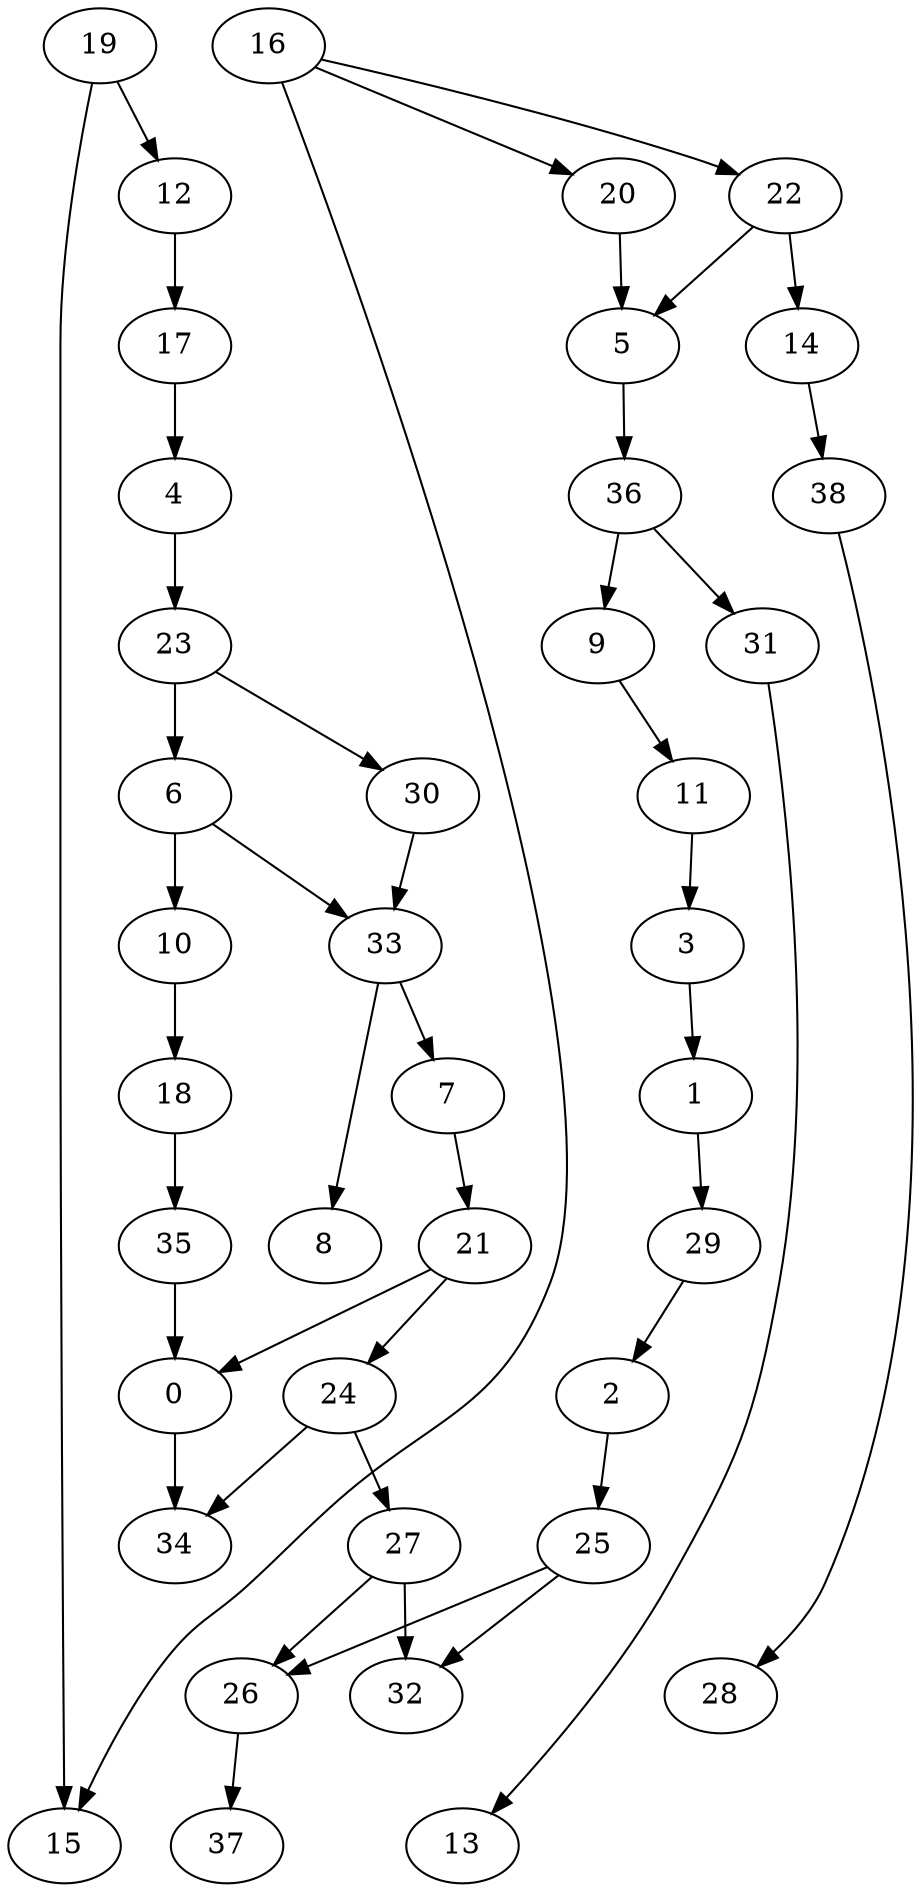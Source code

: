 digraph g {
0;
1;
2;
3;
4;
5;
6;
7;
8;
9;
10;
11;
12;
13;
14;
15;
16;
17;
18;
19;
20;
21;
22;
23;
24;
25;
26;
27;
28;
29;
30;
31;
32;
33;
34;
35;
36;
37;
38;
0 -> 34 [weight=0];
1 -> 29 [weight=0];
2 -> 25 [weight=0];
3 -> 1 [weight=0];
4 -> 23 [weight=0];
5 -> 36 [weight=0];
6 -> 33 [weight=0];
6 -> 10 [weight=0];
7 -> 21 [weight=0];
9 -> 11 [weight=0];
10 -> 18 [weight=0];
11 -> 3 [weight=0];
12 -> 17 [weight=0];
14 -> 38 [weight=0];
16 -> 22 [weight=0];
16 -> 15 [weight=0];
16 -> 20 [weight=0];
17 -> 4 [weight=0];
18 -> 35 [weight=0];
19 -> 12 [weight=0];
19 -> 15 [weight=0];
20 -> 5 [weight=0];
21 -> 0 [weight=0];
21 -> 24 [weight=0];
22 -> 5 [weight=0];
22 -> 14 [weight=0];
23 -> 6 [weight=0];
23 -> 30 [weight=0];
24 -> 34 [weight=0];
24 -> 27 [weight=0];
25 -> 26 [weight=0];
25 -> 32 [weight=0];
26 -> 37 [weight=0];
27 -> 26 [weight=0];
27 -> 32 [weight=0];
29 -> 2 [weight=0];
30 -> 33 [weight=0];
31 -> 13 [weight=0];
33 -> 7 [weight=0];
33 -> 8 [weight=0];
35 -> 0 [weight=0];
36 -> 9 [weight=0];
36 -> 31 [weight=0];
38 -> 28 [weight=0];
}
